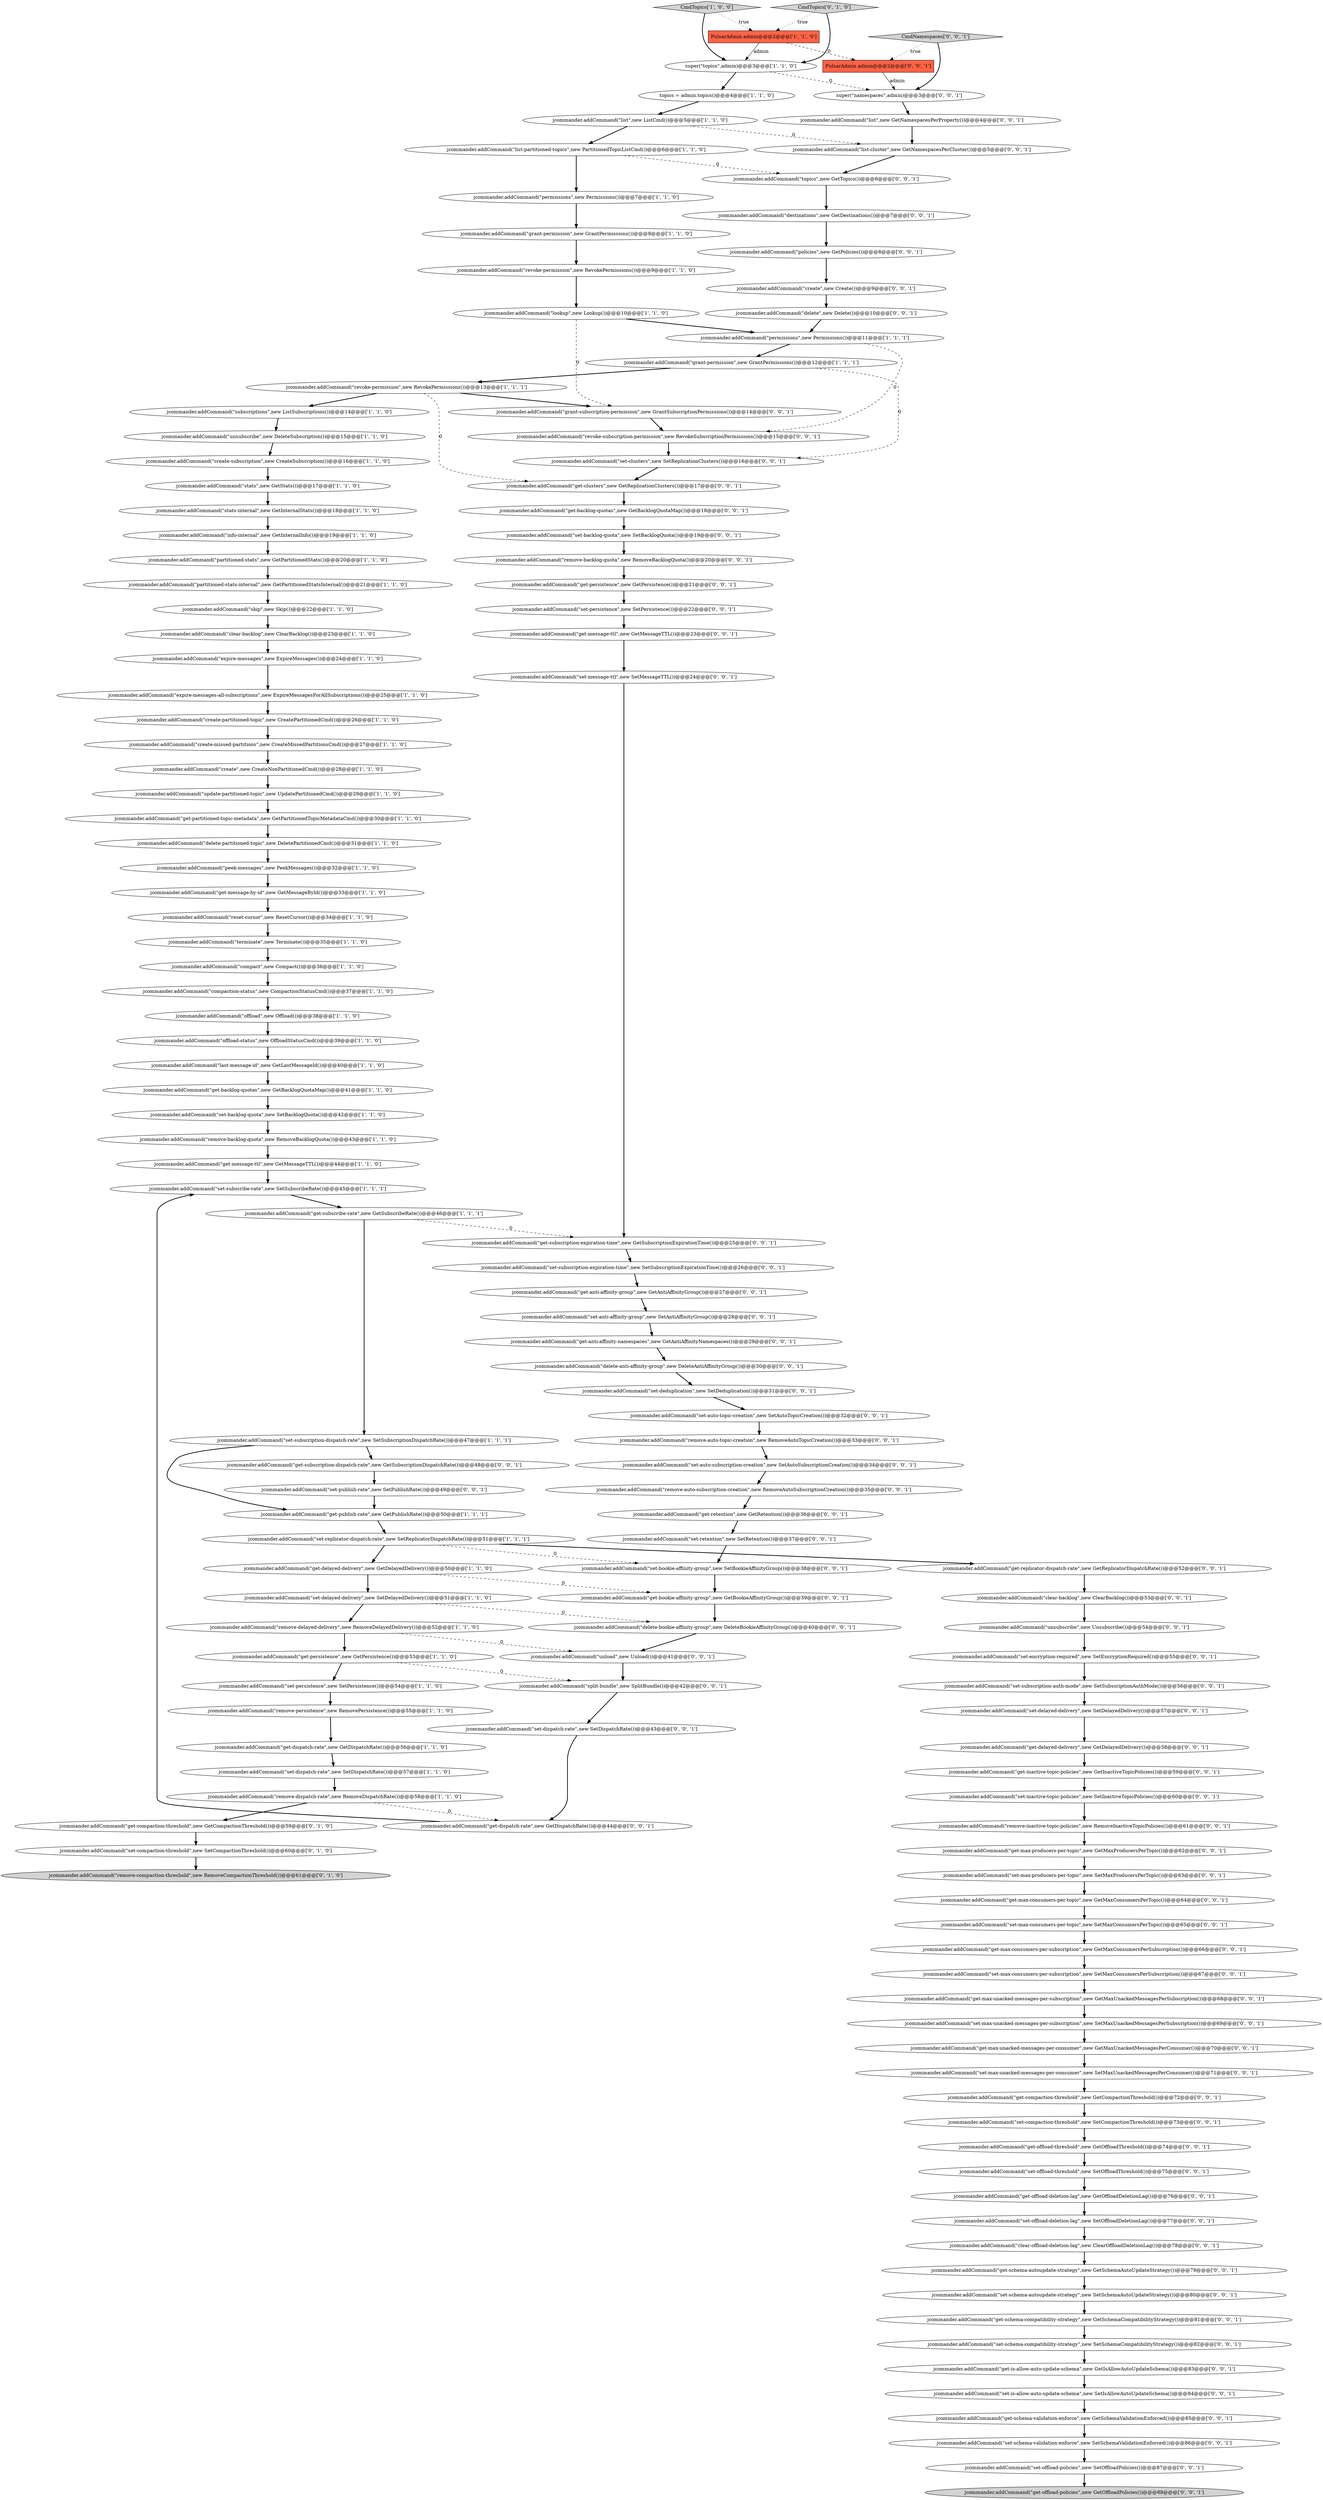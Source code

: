 digraph {
21 [style = filled, label = "jcommander.addCommand(\"info-internal\",new GetInternalInfo())@@@19@@@['1', '1', '0']", fillcolor = white, shape = ellipse image = "AAA0AAABBB1BBB"];
24 [style = filled, label = "jcommander.addCommand(\"offload\",new Offload())@@@38@@@['1', '1', '0']", fillcolor = white, shape = ellipse image = "AAA0AAABBB1BBB"];
131 [style = filled, label = "jcommander.addCommand(\"get-max-unacked-messages-per-consumer\",new GetMaxUnackedMessagesPerConsumer())@@@70@@@['0', '0', '1']", fillcolor = white, shape = ellipse image = "AAA0AAABBB3BBB"];
115 [style = filled, label = "jcommander.addCommand(\"set-schema-validation-enforce\",new SetSchemaValidationEnforced())@@@86@@@['0', '0', '1']", fillcolor = white, shape = ellipse image = "AAA0AAABBB3BBB"];
11 [style = filled, label = "PulsarAdmin admin@@@2@@@['1', '1', '0']", fillcolor = tomato, shape = box image = "AAA0AAABBB1BBB"];
6 [style = filled, label = "jcommander.addCommand(\"set-subscribe-rate\",new SetSubscribeRate())@@@45@@@['1', '1', '1']", fillcolor = white, shape = ellipse image = "AAA0AAABBB1BBB"];
51 [style = filled, label = "jcommander.addCommand(\"set-backlog-quota\",new SetBacklogQuota())@@@42@@@['1', '1', '0']", fillcolor = white, shape = ellipse image = "AAA0AAABBB1BBB"];
23 [style = filled, label = "jcommander.addCommand(\"stats\",new GetStats())@@@17@@@['1', '1', '0']", fillcolor = white, shape = ellipse image = "AAA0AAABBB1BBB"];
76 [style = filled, label = "jcommander.addCommand(\"set-max-unacked-messages-per-consumer\",new SetMaxUnackedMessagesPerConsumer())@@@71@@@['0', '0', '1']", fillcolor = white, shape = ellipse image = "AAA0AAABBB3BBB"];
33 [style = filled, label = "jcommander.addCommand(\"remove-persistence\",new RemovePersistence())@@@55@@@['1', '1', '0']", fillcolor = white, shape = ellipse image = "AAA0AAABBB1BBB"];
69 [style = filled, label = "jcommander.addCommand(\"remove-backlog-quota\",new RemoveBacklogQuota())@@@20@@@['0', '0', '1']", fillcolor = white, shape = ellipse image = "AAA0AAABBB3BBB"];
126 [style = filled, label = "jcommander.addCommand(\"get-replicator-dispatch-rate\",new GetReplicatorDispatchRate())@@@52@@@['0', '0', '1']", fillcolor = white, shape = ellipse image = "AAA0AAABBB3BBB"];
70 [style = filled, label = "jcommander.addCommand(\"get-subscription-expiration-time\",new GetSubscriptionExpirationTime())@@@25@@@['0', '0', '1']", fillcolor = white, shape = ellipse image = "AAA0AAABBB3BBB"];
111 [style = filled, label = "jcommander.addCommand(\"set-max-consumers-per-topic\",new SetMaxConsumersPerTopic())@@@65@@@['0', '0', '1']", fillcolor = white, shape = ellipse image = "AAA0AAABBB3BBB"];
30 [style = filled, label = "jcommander.addCommand(\"get-partitioned-topic-metadata\",new GetPartitionedTopicMetadataCmd())@@@30@@@['1', '1', '0']", fillcolor = white, shape = ellipse image = "AAA0AAABBB1BBB"];
99 [style = filled, label = "jcommander.addCommand(\"get-max-consumers-per-topic\",new GetMaxConsumersPerTopic())@@@64@@@['0', '0', '1']", fillcolor = white, shape = ellipse image = "AAA0AAABBB3BBB"];
94 [style = filled, label = "jcommander.addCommand(\"set-auto-subscription-creation\",new SetAutoSubscriptionCreation())@@@34@@@['0', '0', '1']", fillcolor = white, shape = ellipse image = "AAA0AAABBB3BBB"];
129 [style = filled, label = "jcommander.addCommand(\"set-inactive-topic-policies\",new SetInactiveTopicPolicies())@@@60@@@['0', '0', '1']", fillcolor = white, shape = ellipse image = "AAA0AAABBB3BBB"];
27 [style = filled, label = "jcommander.addCommand(\"get-publish-rate\",new GetPublishRate())@@@50@@@['1', '1', '1']", fillcolor = white, shape = ellipse image = "AAA0AAABBB1BBB"];
56 [style = filled, label = "jcommander.addCommand(\"partitioned-stats\",new GetPartitionedStats())@@@20@@@['1', '1', '0']", fillcolor = white, shape = ellipse image = "AAA0AAABBB1BBB"];
61 [style = filled, label = "CmdTopics['0', '1', '0']", fillcolor = lightgray, shape = diamond image = "AAA0AAABBB2BBB"];
116 [style = filled, label = "jcommander.addCommand(\"delete-anti-affinity-group\",new DeleteAntiAffinityGroup())@@@30@@@['0', '0', '1']", fillcolor = white, shape = ellipse image = "AAA0AAABBB3BBB"];
96 [style = filled, label = "jcommander.addCommand(\"set-delayed-delivery\",new SetDelayedDelivery())@@@57@@@['0', '0', '1']", fillcolor = white, shape = ellipse image = "AAA0AAABBB3BBB"];
4 [style = filled, label = "jcommander.addCommand(\"set-replicator-dispatch-rate\",new SetReplicatorDispatchRate())@@@51@@@['1', '1', '1']", fillcolor = white, shape = ellipse image = "AAA0AAABBB1BBB"];
86 [style = filled, label = "jcommander.addCommand(\"set-encryption-required\",new SetEncryptionRequired())@@@55@@@['0', '0', '1']", fillcolor = white, shape = ellipse image = "AAA0AAABBB3BBB"];
113 [style = filled, label = "jcommander.addCommand(\"get-is-allow-auto-update-schema\",new GetIsAllowAutoUpdateSchema())@@@83@@@['0', '0', '1']", fillcolor = white, shape = ellipse image = "AAA0AAABBB3BBB"];
114 [style = filled, label = "jcommander.addCommand(\"set-retention\",new SetRetention())@@@37@@@['0', '0', '1']", fillcolor = white, shape = ellipse image = "AAA0AAABBB3BBB"];
5 [style = filled, label = "jcommander.addCommand(\"get-dispatch-rate\",new GetDispatchRate())@@@56@@@['1', '1', '0']", fillcolor = white, shape = ellipse image = "AAA0AAABBB1BBB"];
31 [style = filled, label = "super(\"topics\",admin)@@@3@@@['1', '1', '0']", fillcolor = white, shape = ellipse image = "AAA0AAABBB1BBB"];
64 [style = filled, label = "jcommander.addCommand(\"remove-inactive-topic-policies\",new RemoveInactiveTopicPolicies())@@@61@@@['0', '0', '1']", fillcolor = white, shape = ellipse image = "AAA0AAABBB3BBB"];
0 [style = filled, label = "jcommander.addCommand(\"remove-delayed-delivery\",new RemoveDelayedDelivery())@@@52@@@['1', '1', '0']", fillcolor = white, shape = ellipse image = "AAA0AAABBB1BBB"];
132 [style = filled, label = "jcommander.addCommand(\"get-compaction-threshold\",new GetCompactionThreshold())@@@72@@@['0', '0', '1']", fillcolor = white, shape = ellipse image = "AAA0AAABBB3BBB"];
16 [style = filled, label = "jcommander.addCommand(\"get-subscribe-rate\",new GetSubscribeRate())@@@46@@@['1', '1', '1']", fillcolor = white, shape = ellipse image = "AAA0AAABBB1BBB"];
93 [style = filled, label = "jcommander.addCommand(\"get-offload-deletion-lag\",new GetOffloadDeletionLag())@@@76@@@['0', '0', '1']", fillcolor = white, shape = ellipse image = "AAA0AAABBB3BBB"];
138 [style = filled, label = "jcommander.addCommand(\"set-dispatch-rate\",new SetDispatchRate())@@@43@@@['0', '0', '1']", fillcolor = white, shape = ellipse image = "AAA0AAABBB3BBB"];
91 [style = filled, label = "jcommander.addCommand(\"clear-backlog\",new ClearBacklog())@@@53@@@['0', '0', '1']", fillcolor = white, shape = ellipse image = "AAA0AAABBB3BBB"];
17 [style = filled, label = "jcommander.addCommand(\"last-message-id\",new GetLastMessageId())@@@40@@@['1', '1', '0']", fillcolor = white, shape = ellipse image = "AAA0AAABBB1BBB"];
73 [style = filled, label = "jcommander.addCommand(\"set-offload-policies\",new SetOffloadPolicies())@@@87@@@['0', '0', '1']", fillcolor = white, shape = ellipse image = "AAA0AAABBB3BBB"];
140 [style = filled, label = "jcommander.addCommand(\"set-publish-rate\",new SetPublishRate())@@@49@@@['0', '0', '1']", fillcolor = white, shape = ellipse image = "AAA0AAABBB3BBB"];
52 [style = filled, label = "jcommander.addCommand(\"offload-status\",new OffloadStatusCmd())@@@39@@@['1', '1', '0']", fillcolor = white, shape = ellipse image = "AAA0AAABBB1BBB"];
15 [style = filled, label = "jcommander.addCommand(\"get-message-ttl\",new GetMessageTTL())@@@44@@@['1', '1', '0']", fillcolor = white, shape = ellipse image = "AAA0AAABBB1BBB"];
66 [style = filled, label = "jcommander.addCommand(\"clear-offload-deletion-lag\",new ClearOffloadDeletionLag())@@@78@@@['0', '0', '1']", fillcolor = white, shape = ellipse image = "AAA0AAABBB3BBB"];
71 [style = filled, label = "super(\"namespaces\",admin)@@@3@@@['0', '0', '1']", fillcolor = white, shape = ellipse image = "AAA0AAABBB3BBB"];
9 [style = filled, label = "jcommander.addCommand(\"partitioned-stats-internal\",new GetPartitionedStatsInternal())@@@21@@@['1', '1', '0']", fillcolor = white, shape = ellipse image = "AAA0AAABBB1BBB"];
107 [style = filled, label = "jcommander.addCommand(\"set-auto-topic-creation\",new SetAutoTopicCreation())@@@32@@@['0', '0', '1']", fillcolor = white, shape = ellipse image = "AAA0AAABBB3BBB"];
67 [style = filled, label = "jcommander.addCommand(\"get-schema-compatibility-strategy\",new GetSchemaCompatibilityStrategy())@@@81@@@['0', '0', '1']", fillcolor = white, shape = ellipse image = "AAA0AAABBB3BBB"];
50 [style = filled, label = "jcommander.addCommand(\"compaction-status\",new CompactionStatusCmd())@@@37@@@['1', '1', '0']", fillcolor = white, shape = ellipse image = "AAA0AAABBB1BBB"];
41 [style = filled, label = "jcommander.addCommand(\"get-message-by-id\",new GetMessageById())@@@33@@@['1', '1', '0']", fillcolor = white, shape = ellipse image = "AAA0AAABBB1BBB"];
55 [style = filled, label = "jcommander.addCommand(\"create-subscription\",new CreateSubscription())@@@16@@@['1', '1', '0']", fillcolor = white, shape = ellipse image = "AAA0AAABBB1BBB"];
42 [style = filled, label = "jcommander.addCommand(\"permissions\",new Permissions())@@@7@@@['1', '1', '0']", fillcolor = white, shape = ellipse image = "AAA0AAABBB1BBB"];
37 [style = filled, label = "jcommander.addCommand(\"set-subscription-dispatch-rate\",new SetSubscriptionDispatchRate())@@@47@@@['1', '1', '1']", fillcolor = white, shape = ellipse image = "AAA0AAABBB1BBB"];
2 [style = filled, label = "jcommander.addCommand(\"list\",new ListCmd())@@@5@@@['1', '1', '0']", fillcolor = white, shape = ellipse image = "AAA0AAABBB1BBB"];
57 [style = filled, label = "jcommander.addCommand(\"expire-messages-all-subscriptions\",new ExpireMessagesForAllSubscriptions())@@@25@@@['1', '1', '0']", fillcolor = white, shape = ellipse image = "AAA0AAABBB1BBB"];
65 [style = filled, label = "jcommander.addCommand(\"set-max-producers-per-topic\",new SetMaxProducersPerTopic())@@@63@@@['0', '0', '1']", fillcolor = white, shape = ellipse image = "AAA0AAABBB3BBB"];
43 [style = filled, label = "jcommander.addCommand(\"terminate\",new Terminate())@@@35@@@['1', '1', '0']", fillcolor = white, shape = ellipse image = "AAA0AAABBB1BBB"];
104 [style = filled, label = "jcommander.addCommand(\"set-subscription-auth-mode\",new SetSubscriptionAuthMode())@@@56@@@['0', '0', '1']", fillcolor = white, shape = ellipse image = "AAA0AAABBB3BBB"];
8 [style = filled, label = "jcommander.addCommand(\"update-partitioned-topic\",new UpdatePartitionedCmd())@@@29@@@['1', '1', '0']", fillcolor = white, shape = ellipse image = "AAA0AAABBB1BBB"];
53 [style = filled, label = "CmdTopics['1', '0', '0']", fillcolor = lightgray, shape = diamond image = "AAA0AAABBB1BBB"];
121 [style = filled, label = "jcommander.addCommand(\"get-dispatch-rate\",new GetDispatchRate())@@@44@@@['0', '0', '1']", fillcolor = white, shape = ellipse image = "AAA0AAABBB3BBB"];
118 [style = filled, label = "jcommander.addCommand(\"get-max-unacked-messages-per-subscription\",new GetMaxUnackedMessagesPerSubscription())@@@68@@@['0', '0', '1']", fillcolor = white, shape = ellipse image = "AAA0AAABBB3BBB"];
137 [style = filled, label = "jcommander.addCommand(\"set-compaction-threshold\",new SetCompactionThreshold())@@@73@@@['0', '0', '1']", fillcolor = white, shape = ellipse image = "AAA0AAABBB3BBB"];
28 [style = filled, label = "jcommander.addCommand(\"grant-permission\",new GrantPermissions())@@@8@@@['1', '1', '0']", fillcolor = white, shape = ellipse image = "AAA0AAABBB1BBB"];
130 [style = filled, label = "jcommander.addCommand(\"set-is-allow-auto-update-schema\",new SetIsAllowAutoUpdateSchema())@@@84@@@['0', '0', '1']", fillcolor = white, shape = ellipse image = "AAA0AAABBB3BBB"];
134 [style = filled, label = "jcommander.addCommand(\"create\",new Create())@@@9@@@['0', '0', '1']", fillcolor = white, shape = ellipse image = "AAA0AAABBB3BBB"];
40 [style = filled, label = "jcommander.addCommand(\"subscriptions\",new ListSubscriptions())@@@14@@@['1', '1', '0']", fillcolor = white, shape = ellipse image = "AAA0AAABBB1BBB"];
48 [style = filled, label = "jcommander.addCommand(\"create-missed-partitions\",new CreateMissedPartitionsCmd())@@@27@@@['1', '1', '0']", fillcolor = white, shape = ellipse image = "AAA0AAABBB1BBB"];
101 [style = filled, label = "jcommander.addCommand(\"get-max-producers-per-topic\",new GetMaxProducersPerTopic())@@@62@@@['0', '0', '1']", fillcolor = white, shape = ellipse image = "AAA0AAABBB3BBB"];
14 [style = filled, label = "jcommander.addCommand(\"compact\",new Compact())@@@36@@@['1', '1', '0']", fillcolor = white, shape = ellipse image = "AAA0AAABBB1BBB"];
75 [style = filled, label = "jcommander.addCommand(\"unsubscribe\",new Unsubscribe())@@@54@@@['0', '0', '1']", fillcolor = white, shape = ellipse image = "AAA0AAABBB3BBB"];
98 [style = filled, label = "jcommander.addCommand(\"set-offload-deletion-lag\",new SetOffloadDeletionLag())@@@77@@@['0', '0', '1']", fillcolor = white, shape = ellipse image = "AAA0AAABBB3BBB"];
35 [style = filled, label = "jcommander.addCommand(\"revoke-permission\",new RevokePermissions())@@@9@@@['1', '1', '0']", fillcolor = white, shape = ellipse image = "AAA0AAABBB1BBB"];
95 [style = filled, label = "jcommander.addCommand(\"split-bundle\",new SplitBundle())@@@42@@@['0', '0', '1']", fillcolor = white, shape = ellipse image = "AAA0AAABBB3BBB"];
125 [style = filled, label = "jcommander.addCommand(\"get-schema-autoupdate-strategy\",new GetSchemaAutoUpdateStrategy())@@@79@@@['0', '0', '1']", fillcolor = white, shape = ellipse image = "AAA0AAABBB3BBB"];
89 [style = filled, label = "jcommander.addCommand(\"get-inactive-topic-policies\",new GetInactiveTopicPolicies())@@@59@@@['0', '0', '1']", fillcolor = white, shape = ellipse image = "AAA0AAABBB3BBB"];
139 [style = filled, label = "jcommander.addCommand(\"grant-subscription-permission\",new GrantSubscriptionPermissions())@@@14@@@['0', '0', '1']", fillcolor = white, shape = ellipse image = "AAA0AAABBB3BBB"];
3 [style = filled, label = "jcommander.addCommand(\"clear-backlog\",new ClearBacklog())@@@23@@@['1', '1', '0']", fillcolor = white, shape = ellipse image = "AAA0AAABBB1BBB"];
108 [style = filled, label = "jcommander.addCommand(\"get-subscription-dispatch-rate\",new GetSubscriptionDispatchRate())@@@48@@@['0', '0', '1']", fillcolor = white, shape = ellipse image = "AAA0AAABBB3BBB"];
133 [style = filled, label = "jcommander.addCommand(\"remove-auto-subscription-creation\",new RemoveAutoSubscriptionCreation())@@@35@@@['0', '0', '1']", fillcolor = white, shape = ellipse image = "AAA0AAABBB3BBB"];
117 [style = filled, label = "jcommander.addCommand(\"set-clusters\",new SetReplicationClusters())@@@16@@@['0', '0', '1']", fillcolor = white, shape = ellipse image = "AAA0AAABBB3BBB"];
44 [style = filled, label = "jcommander.addCommand(\"get-persistence\",new GetPersistence())@@@53@@@['1', '1', '0']", fillcolor = white, shape = ellipse image = "AAA0AAABBB1BBB"];
20 [style = filled, label = "jcommander.addCommand(\"create\",new CreateNonPartitionedCmd())@@@28@@@['1', '1', '0']", fillcolor = white, shape = ellipse image = "AAA0AAABBB1BBB"];
13 [style = filled, label = "jcommander.addCommand(\"skip\",new Skip())@@@22@@@['1', '1', '0']", fillcolor = white, shape = ellipse image = "AAA0AAABBB1BBB"];
58 [style = filled, label = "jcommander.addCommand(\"remove-compaction-threshold\",new RemoveCompactionThreshold())@@@61@@@['0', '1', '0']", fillcolor = lightgray, shape = ellipse image = "AAA1AAABBB2BBB"];
62 [style = filled, label = "jcommander.addCommand(\"get-schema-validation-enforce\",new GetSchemaValidationEnforced())@@@85@@@['0', '0', '1']", fillcolor = white, shape = ellipse image = "AAA0AAABBB3BBB"];
87 [style = filled, label = "jcommander.addCommand(\"list\",new GetNamespacesPerProperty())@@@4@@@['0', '0', '1']", fillcolor = white, shape = ellipse image = "AAA0AAABBB3BBB"];
128 [style = filled, label = "jcommander.addCommand(\"get-max-consumers-per-subscription\",new GetMaxConsumersPerSubscription())@@@66@@@['0', '0', '1']", fillcolor = white, shape = ellipse image = "AAA0AAABBB3BBB"];
78 [style = filled, label = "jcommander.addCommand(\"set-max-consumers-per-subscription\",new SetMaxConsumersPerSubscription())@@@67@@@['0', '0', '1']", fillcolor = white, shape = ellipse image = "AAA0AAABBB3BBB"];
32 [style = filled, label = "jcommander.addCommand(\"reset-cursor\",new ResetCursor())@@@34@@@['1', '1', '0']", fillcolor = white, shape = ellipse image = "AAA0AAABBB1BBB"];
1 [style = filled, label = "jcommander.addCommand(\"peek-messages\",new PeekMessages())@@@32@@@['1', '1', '0']", fillcolor = white, shape = ellipse image = "AAA0AAABBB1BBB"];
22 [style = filled, label = "jcommander.addCommand(\"permissions\",new Permissions())@@@11@@@['1', '1', '1']", fillcolor = white, shape = ellipse image = "AAA0AAABBB1BBB"];
36 [style = filled, label = "jcommander.addCommand(\"get-backlog-quotas\",new GetBacklogQuotaMap())@@@41@@@['1', '1', '0']", fillcolor = white, shape = ellipse image = "AAA0AAABBB1BBB"];
49 [style = filled, label = "jcommander.addCommand(\"set-dispatch-rate\",new SetDispatchRate())@@@57@@@['1', '1', '0']", fillcolor = white, shape = ellipse image = "AAA0AAABBB1BBB"];
72 [style = filled, label = "jcommander.addCommand(\"set-persistence\",new SetPersistence())@@@22@@@['0', '0', '1']", fillcolor = white, shape = ellipse image = "AAA0AAABBB3BBB"];
29 [style = filled, label = "topics = admin.topics()@@@4@@@['1', '1', '0']", fillcolor = white, shape = ellipse image = "AAA0AAABBB1BBB"];
80 [style = filled, label = "jcommander.addCommand(\"destinations\",new GetDestinations())@@@7@@@['0', '0', '1']", fillcolor = white, shape = ellipse image = "AAA0AAABBB3BBB"];
141 [style = filled, label = "jcommander.addCommand(\"topics\",new GetTopics())@@@6@@@['0', '0', '1']", fillcolor = white, shape = ellipse image = "AAA0AAABBB3BBB"];
74 [style = filled, label = "jcommander.addCommand(\"policies\",new GetPolicies())@@@8@@@['0', '0', '1']", fillcolor = white, shape = ellipse image = "AAA0AAABBB3BBB"];
38 [style = filled, label = "jcommander.addCommand(\"create-partitioned-topic\",new CreatePartitionedCmd())@@@26@@@['1', '1', '0']", fillcolor = white, shape = ellipse image = "AAA0AAABBB1BBB"];
81 [style = filled, label = "jcommander.addCommand(\"set-subscription-expiration-time\",new SetSubscriptionExpirationTime())@@@26@@@['0', '0', '1']", fillcolor = white, shape = ellipse image = "AAA0AAABBB3BBB"];
85 [style = filled, label = "jcommander.addCommand(\"set-max-unacked-messages-per-subscription\",new SetMaxUnackedMessagesPerSubscription())@@@69@@@['0', '0', '1']", fillcolor = white, shape = ellipse image = "AAA0AAABBB3BBB"];
119 [style = filled, label = "PulsarAdmin admin@@@2@@@['0', '0', '1']", fillcolor = tomato, shape = box image = "AAA0AAABBB3BBB"];
124 [style = filled, label = "jcommander.addCommand(\"get-delayed-delivery\",new GetDelayedDelivery())@@@58@@@['0', '0', '1']", fillcolor = white, shape = ellipse image = "AAA0AAABBB3BBB"];
19 [style = filled, label = "jcommander.addCommand(\"remove-dispatch-rate\",new RemoveDispatchRate())@@@58@@@['1', '1', '0']", fillcolor = white, shape = ellipse image = "AAA0AAABBB1BBB"];
39 [style = filled, label = "jcommander.addCommand(\"revoke-permission\",new RevokePermissions())@@@13@@@['1', '1', '1']", fillcolor = white, shape = ellipse image = "AAA0AAABBB1BBB"];
25 [style = filled, label = "jcommander.addCommand(\"list-partitioned-topics\",new PartitionedTopicListCmd())@@@6@@@['1', '1', '0']", fillcolor = white, shape = ellipse image = "AAA0AAABBB1BBB"];
7 [style = filled, label = "jcommander.addCommand(\"grant-permission\",new GrantPermissions())@@@12@@@['1', '1', '1']", fillcolor = white, shape = ellipse image = "AAA0AAABBB1BBB"];
122 [style = filled, label = "jcommander.addCommand(\"set-message-ttl\",new SetMessageTTL())@@@24@@@['0', '0', '1']", fillcolor = white, shape = ellipse image = "AAA0AAABBB3BBB"];
60 [style = filled, label = "jcommander.addCommand(\"set-compaction-threshold\",new SetCompactionThreshold())@@@60@@@['0', '1', '0']", fillcolor = white, shape = ellipse image = "AAA1AAABBB2BBB"];
54 [style = filled, label = "jcommander.addCommand(\"remove-backlog-quota\",new RemoveBacklogQuota())@@@43@@@['1', '1', '0']", fillcolor = white, shape = ellipse image = "AAA0AAABBB1BBB"];
45 [style = filled, label = "jcommander.addCommand(\"set-persistence\",new SetPersistence())@@@54@@@['1', '1', '0']", fillcolor = white, shape = ellipse image = "AAA0AAABBB1BBB"];
90 [style = filled, label = "jcommander.addCommand(\"get-message-ttl\",new GetMessageTTL())@@@23@@@['0', '0', '1']", fillcolor = white, shape = ellipse image = "AAA0AAABBB3BBB"];
10 [style = filled, label = "jcommander.addCommand(\"set-delayed-delivery\",new SetDelayedDelivery())@@@51@@@['1', '1', '0']", fillcolor = white, shape = ellipse image = "AAA0AAABBB1BBB"];
109 [style = filled, label = "jcommander.addCommand(\"set-backlog-quota\",new SetBacklogQuota())@@@19@@@['0', '0', '1']", fillcolor = white, shape = ellipse image = "AAA0AAABBB3BBB"];
88 [style = filled, label = "jcommander.addCommand(\"get-retention\",new GetRetention())@@@36@@@['0', '0', '1']", fillcolor = white, shape = ellipse image = "AAA0AAABBB3BBB"];
110 [style = filled, label = "jcommander.addCommand(\"get-persistence\",new GetPersistence())@@@21@@@['0', '0', '1']", fillcolor = white, shape = ellipse image = "AAA0AAABBB3BBB"];
26 [style = filled, label = "jcommander.addCommand(\"expire-messages\",new ExpireMessages())@@@24@@@['1', '1', '0']", fillcolor = white, shape = ellipse image = "AAA0AAABBB1BBB"];
102 [style = filled, label = "jcommander.addCommand(\"get-anti-affinity-namespaces\",new GetAntiAffinityNamespaces())@@@29@@@['0', '0', '1']", fillcolor = white, shape = ellipse image = "AAA0AAABBB3BBB"];
127 [style = filled, label = "jcommander.addCommand(\"set-deduplication\",new SetDeduplication())@@@31@@@['0', '0', '1']", fillcolor = white, shape = ellipse image = "AAA0AAABBB3BBB"];
82 [style = filled, label = "jcommander.addCommand(\"revoke-subscription-permission\",new RevokeSubscriptionPermissions())@@@15@@@['0', '0', '1']", fillcolor = white, shape = ellipse image = "AAA0AAABBB3BBB"];
68 [style = filled, label = "jcommander.addCommand(\"list-cluster\",new GetNamespacesPerCluster())@@@5@@@['0', '0', '1']", fillcolor = white, shape = ellipse image = "AAA0AAABBB3BBB"];
79 [style = filled, label = "jcommander.addCommand(\"set-offload-threshold\",new SetOffloadThreshold())@@@75@@@['0', '0', '1']", fillcolor = white, shape = ellipse image = "AAA0AAABBB3BBB"];
46 [style = filled, label = "jcommander.addCommand(\"stats-internal\",new GetInternalStats())@@@18@@@['1', '1', '0']", fillcolor = white, shape = ellipse image = "AAA0AAABBB1BBB"];
123 [style = filled, label = "jcommander.addCommand(\"delete-bookie-affinity-group\",new DeleteBookieAffinityGroup())@@@40@@@['0', '0', '1']", fillcolor = white, shape = ellipse image = "AAA0AAABBB3BBB"];
97 [style = filled, label = "jcommander.addCommand(\"get-anti-affinity-group\",new GetAntiAffinityGroup())@@@27@@@['0', '0', '1']", fillcolor = white, shape = ellipse image = "AAA0AAABBB3BBB"];
59 [style = filled, label = "jcommander.addCommand(\"get-compaction-threshold\",new GetCompactionThreshold())@@@59@@@['0', '1', '0']", fillcolor = white, shape = ellipse image = "AAA1AAABBB2BBB"];
92 [style = filled, label = "jcommander.addCommand(\"set-anti-affinity-group\",new SetAntiAffinityGroup())@@@28@@@['0', '0', '1']", fillcolor = white, shape = ellipse image = "AAA0AAABBB3BBB"];
84 [style = filled, label = "CmdNamespaces['0', '0', '1']", fillcolor = lightgray, shape = diamond image = "AAA0AAABBB3BBB"];
120 [style = filled, label = "jcommander.addCommand(\"remove-auto-topic-creation\",new RemoveAutoTopicCreation())@@@33@@@['0', '0', '1']", fillcolor = white, shape = ellipse image = "AAA0AAABBB3BBB"];
12 [style = filled, label = "jcommander.addCommand(\"lookup\",new Lookup())@@@10@@@['1', '1', '0']", fillcolor = white, shape = ellipse image = "AAA0AAABBB1BBB"];
100 [style = filled, label = "jcommander.addCommand(\"get-offload-threshold\",new GetOffloadThreshold())@@@74@@@['0', '0', '1']", fillcolor = white, shape = ellipse image = "AAA0AAABBB3BBB"];
106 [style = filled, label = "jcommander.addCommand(\"get-backlog-quotas\",new GetBacklogQuotaMap())@@@18@@@['0', '0', '1']", fillcolor = white, shape = ellipse image = "AAA0AAABBB3BBB"];
63 [style = filled, label = "jcommander.addCommand(\"unload\",new Unload())@@@41@@@['0', '0', '1']", fillcolor = white, shape = ellipse image = "AAA0AAABBB3BBB"];
135 [style = filled, label = "jcommander.addCommand(\"set-schema-compatibility-strategy\",new SetSchemaCompatibilityStrategy())@@@82@@@['0', '0', '1']", fillcolor = white, shape = ellipse image = "AAA0AAABBB3BBB"];
112 [style = filled, label = "jcommander.addCommand(\"set-schema-autoupdate-strategy\",new SetSchemaAutoUpdateStrategy())@@@80@@@['0', '0', '1']", fillcolor = white, shape = ellipse image = "AAA0AAABBB3BBB"];
103 [style = filled, label = "jcommander.addCommand(\"set-bookie-affinity-group\",new SetBookieAffinityGroup())@@@38@@@['0', '0', '1']", fillcolor = white, shape = ellipse image = "AAA0AAABBB3BBB"];
83 [style = filled, label = "jcommander.addCommand(\"get-offload-policies\",new GetOffloadPolicies())@@@88@@@['0', '0', '1']", fillcolor = lightgray, shape = ellipse image = "AAA0AAABBB3BBB"];
136 [style = filled, label = "jcommander.addCommand(\"get-bookie-affinity-group\",new GetBookieAffinityGroup())@@@39@@@['0', '0', '1']", fillcolor = white, shape = ellipse image = "AAA0AAABBB3BBB"];
77 [style = filled, label = "jcommander.addCommand(\"get-clusters\",new GetReplicationClusters())@@@17@@@['0', '0', '1']", fillcolor = white, shape = ellipse image = "AAA0AAABBB3BBB"];
105 [style = filled, label = "jcommander.addCommand(\"delete\",new Delete())@@@10@@@['0', '0', '1']", fillcolor = white, shape = ellipse image = "AAA0AAABBB3BBB"];
18 [style = filled, label = "jcommander.addCommand(\"delete-partitioned-topic\",new DeletePartitionedCmd())@@@31@@@['1', '1', '0']", fillcolor = white, shape = ellipse image = "AAA0AAABBB1BBB"];
47 [style = filled, label = "jcommander.addCommand(\"get-delayed-delivery\",new GetDelayedDelivery())@@@50@@@['1', '1', '0']", fillcolor = white, shape = ellipse image = "AAA0AAABBB1BBB"];
34 [style = filled, label = "jcommander.addCommand(\"unsubscribe\",new DeleteSubscription())@@@15@@@['1', '1', '0']", fillcolor = white, shape = ellipse image = "AAA0AAABBB1BBB"];
88->114 [style = bold, label=""];
45->33 [style = bold, label=""];
140->27 [style = bold, label=""];
110->72 [style = bold, label=""];
11->119 [style = dashed, label="0"];
135->113 [style = bold, label=""];
82->117 [style = bold, label=""];
113->130 [style = bold, label=""];
62->115 [style = bold, label=""];
70->81 [style = bold, label=""];
109->69 [style = bold, label=""];
51->54 [style = bold, label=""];
65->99 [style = bold, label=""];
73->83 [style = bold, label=""];
79->93 [style = bold, label=""];
86->104 [style = bold, label=""];
52->17 [style = bold, label=""];
75->86 [style = bold, label=""];
15->6 [style = bold, label=""];
53->31 [style = bold, label=""];
43->14 [style = bold, label=""];
76->132 [style = bold, label=""];
54->15 [style = bold, label=""];
57->38 [style = bold, label=""];
34->55 [style = bold, label=""];
60->58 [style = bold, label=""];
138->121 [style = bold, label=""];
10->123 [style = dashed, label="0"];
25->42 [style = bold, label=""];
93->98 [style = bold, label=""];
61->11 [style = dotted, label="true"];
31->29 [style = bold, label=""];
123->63 [style = bold, label=""];
25->141 [style = dashed, label="0"];
87->68 [style = bold, label=""];
118->85 [style = bold, label=""];
111->128 [style = bold, label=""];
99->111 [style = bold, label=""];
36->51 [style = bold, label=""];
102->116 [style = bold, label=""];
108->140 [style = bold, label=""];
132->137 [style = bold, label=""];
84->119 [style = dotted, label="true"];
136->123 [style = bold, label=""];
50->24 [style = bold, label=""];
101->65 [style = bold, label=""];
64->101 [style = bold, label=""];
117->77 [style = bold, label=""];
128->78 [style = bold, label=""];
105->22 [style = bold, label=""];
41->32 [style = bold, label=""];
81->97 [style = bold, label=""];
19->121 [style = dashed, label="0"];
133->88 [style = bold, label=""];
66->125 [style = bold, label=""];
46->21 [style = bold, label=""];
55->23 [style = bold, label=""];
39->77 [style = dashed, label="0"];
125->112 [style = bold, label=""];
71->87 [style = bold, label=""];
7->39 [style = bold, label=""];
38->48 [style = bold, label=""];
12->139 [style = dashed, label="0"];
121->6 [style = bold, label=""];
90->122 [style = bold, label=""];
31->71 [style = dashed, label="0"];
2->68 [style = dashed, label="0"];
4->126 [style = bold, label=""];
8->30 [style = bold, label=""];
100->79 [style = bold, label=""];
98->66 [style = bold, label=""];
141->80 [style = bold, label=""];
26->57 [style = bold, label=""];
104->96 [style = bold, label=""];
5->49 [style = bold, label=""];
47->136 [style = dashed, label="0"];
33->5 [style = bold, label=""];
74->134 [style = bold, label=""];
95->138 [style = bold, label=""];
91->75 [style = bold, label=""];
42->28 [style = bold, label=""];
4->47 [style = bold, label=""];
30->18 [style = bold, label=""];
29->2 [style = bold, label=""];
89->129 [style = bold, label=""];
137->100 [style = bold, label=""];
130->62 [style = bold, label=""];
16->37 [style = bold, label=""];
16->70 [style = dashed, label="0"];
20->8 [style = bold, label=""];
44->95 [style = dashed, label="0"];
127->107 [style = bold, label=""];
134->105 [style = bold, label=""];
39->139 [style = bold, label=""];
85->131 [style = bold, label=""];
47->10 [style = bold, label=""];
0->44 [style = bold, label=""];
19->59 [style = bold, label=""];
22->82 [style = dashed, label="0"];
6->16 [style = bold, label=""];
139->82 [style = bold, label=""];
77->106 [style = bold, label=""];
17->36 [style = bold, label=""];
49->19 [style = bold, label=""];
120->94 [style = bold, label=""];
124->89 [style = bold, label=""];
40->34 [style = bold, label=""];
131->76 [style = bold, label=""];
112->67 [style = bold, label=""];
122->70 [style = bold, label=""];
24->52 [style = bold, label=""];
13->3 [style = bold, label=""];
126->91 [style = bold, label=""];
18->1 [style = bold, label=""];
116->127 [style = bold, label=""];
7->117 [style = dashed, label="0"];
53->11 [style = dotted, label="true"];
14->50 [style = bold, label=""];
103->136 [style = bold, label=""];
10->0 [style = bold, label=""];
21->56 [style = bold, label=""];
96->124 [style = bold, label=""];
32->43 [style = bold, label=""];
107->120 [style = bold, label=""];
28->35 [style = bold, label=""];
37->108 [style = bold, label=""];
61->31 [style = bold, label=""];
3->26 [style = bold, label=""];
129->64 [style = bold, label=""];
23->46 [style = bold, label=""];
27->4 [style = bold, label=""];
59->60 [style = bold, label=""];
37->27 [style = bold, label=""];
84->71 [style = bold, label=""];
9->13 [style = bold, label=""];
44->45 [style = bold, label=""];
4->103 [style = dashed, label="0"];
92->102 [style = bold, label=""];
1->41 [style = bold, label=""];
119->71 [style = solid, label="admin"];
2->25 [style = bold, label=""];
80->74 [style = bold, label=""];
115->73 [style = bold, label=""];
12->22 [style = bold, label=""];
48->20 [style = bold, label=""];
11->31 [style = solid, label="admin"];
106->109 [style = bold, label=""];
97->92 [style = bold, label=""];
94->133 [style = bold, label=""];
22->7 [style = bold, label=""];
78->118 [style = bold, label=""];
56->9 [style = bold, label=""];
114->103 [style = bold, label=""];
0->63 [style = dashed, label="0"];
69->110 [style = bold, label=""];
39->40 [style = bold, label=""];
35->12 [style = bold, label=""];
67->135 [style = bold, label=""];
63->95 [style = bold, label=""];
68->141 [style = bold, label=""];
72->90 [style = bold, label=""];
}
